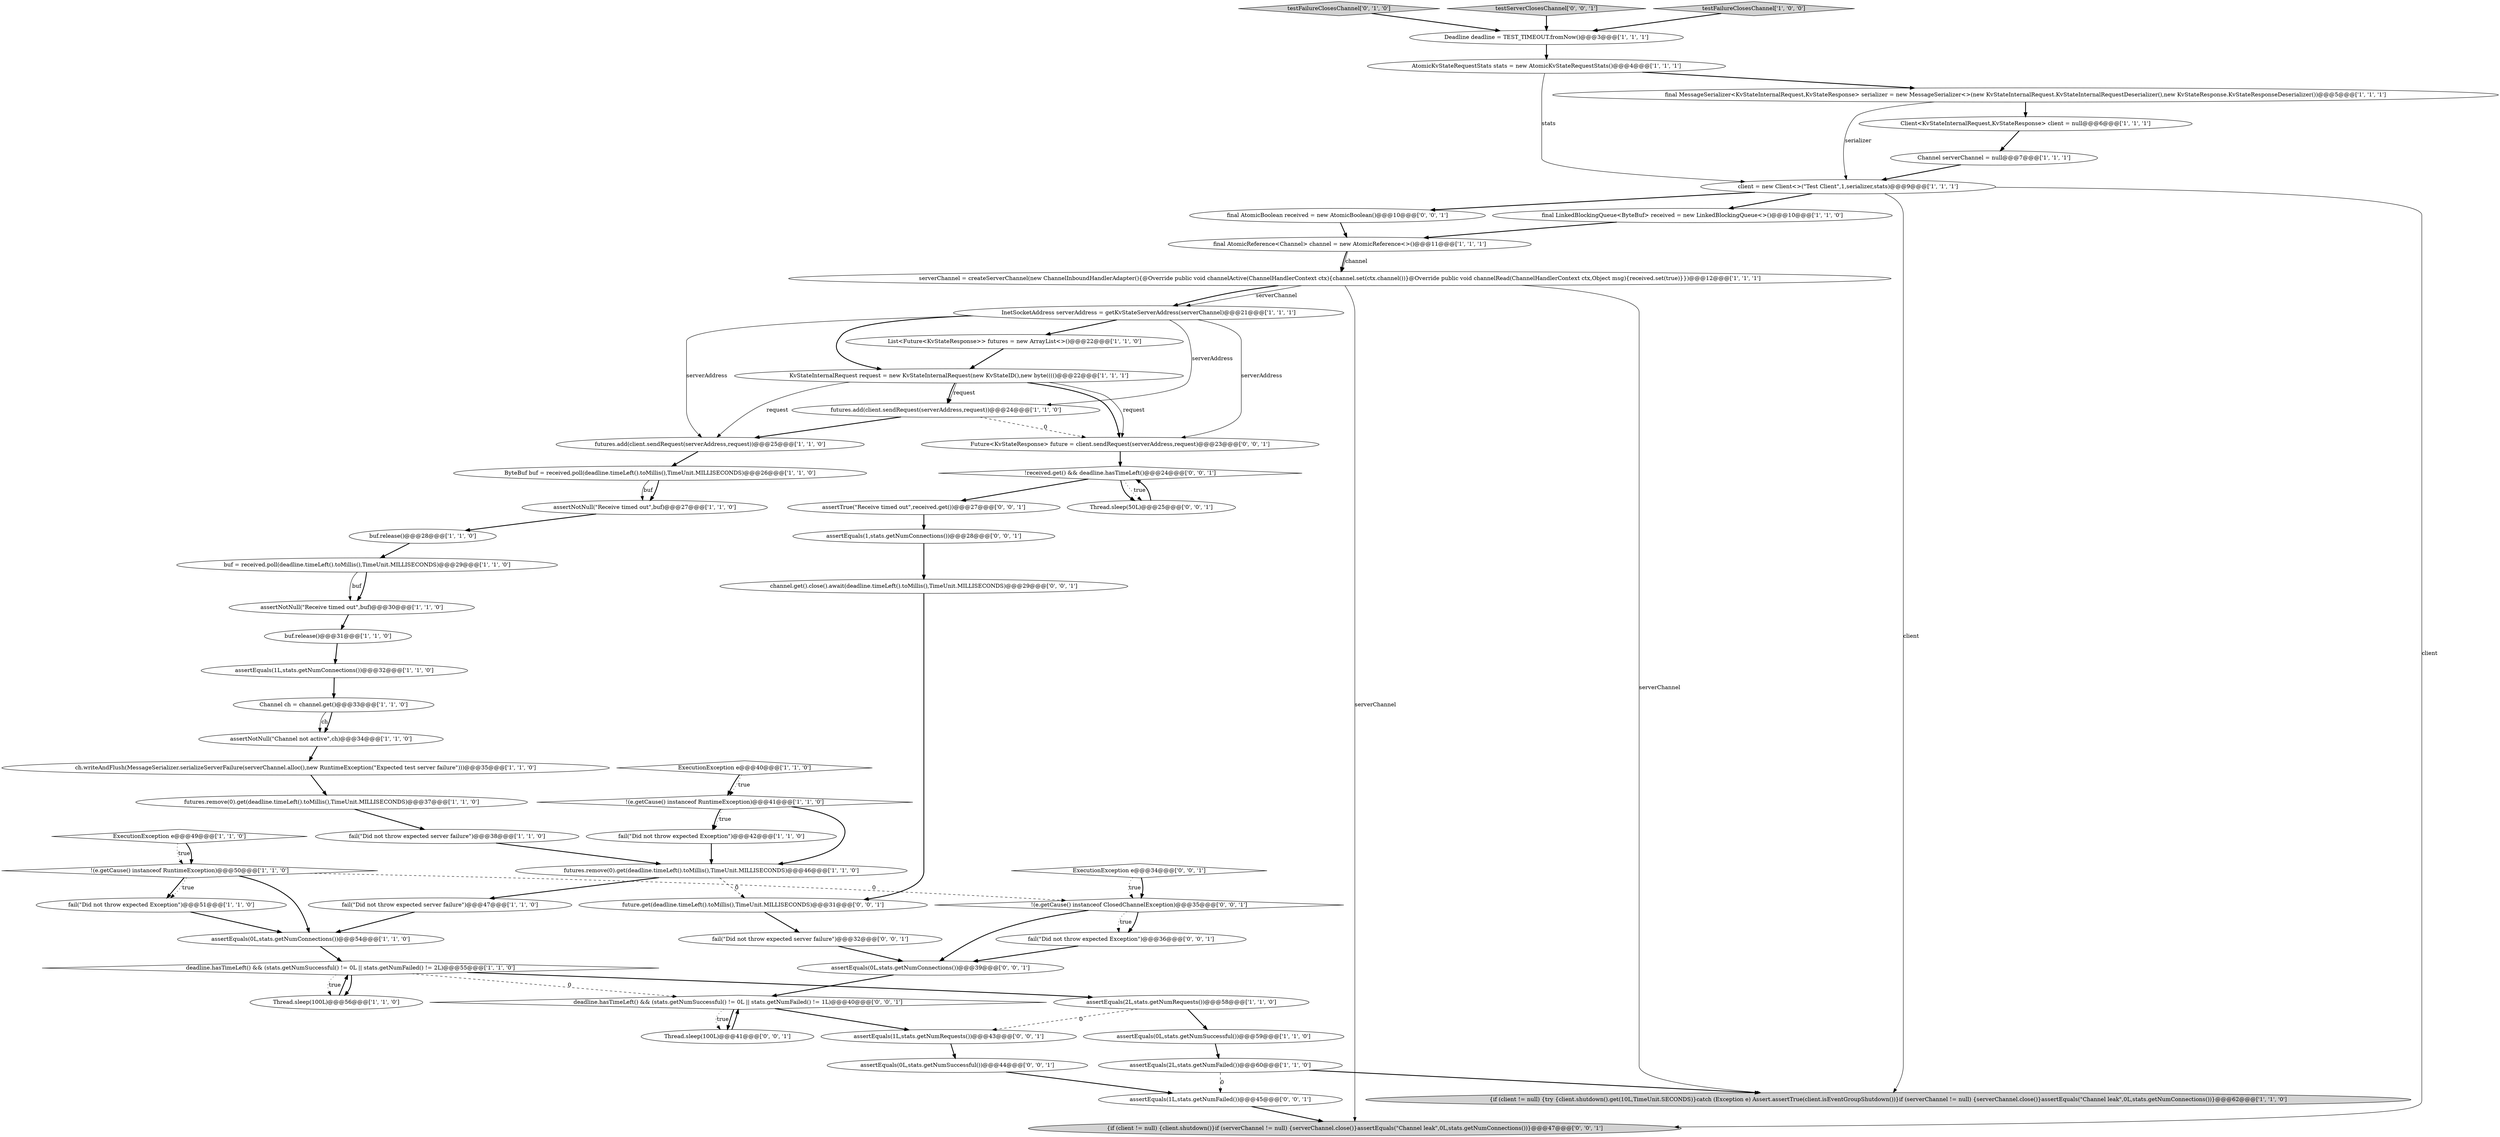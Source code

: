 digraph {
4 [style = filled, label = "assertEquals(2L,stats.getNumFailed())@@@60@@@['1', '1', '0']", fillcolor = white, shape = ellipse image = "AAA0AAABBB1BBB"];
27 [style = filled, label = "assertNotNull(\"Receive timed out\",buf)@@@30@@@['1', '1', '0']", fillcolor = white, shape = ellipse image = "AAA0AAABBB1BBB"];
33 [style = filled, label = "final AtomicReference<Channel> channel = new AtomicReference<>()@@@11@@@['1', '1', '1']", fillcolor = white, shape = ellipse image = "AAA0AAABBB1BBB"];
40 [style = filled, label = "futures.add(client.sendRequest(serverAddress,request))@@@24@@@['1', '1', '0']", fillcolor = white, shape = ellipse image = "AAA0AAABBB1BBB"];
7 [style = filled, label = "ExecutionException e@@@49@@@['1', '1', '0']", fillcolor = white, shape = diamond image = "AAA0AAABBB1BBB"];
17 [style = filled, label = "assertEquals(0L,stats.getNumConnections())@@@54@@@['1', '1', '0']", fillcolor = white, shape = ellipse image = "AAA0AAABBB1BBB"];
42 [style = filled, label = "testFailureClosesChannel['0', '1', '0']", fillcolor = lightgray, shape = diamond image = "AAA0AAABBB2BBB"];
22 [style = filled, label = "ExecutionException e@@@40@@@['1', '1', '0']", fillcolor = white, shape = diamond image = "AAA0AAABBB1BBB"];
5 [style = filled, label = "assertEquals(0L,stats.getNumSuccessful())@@@59@@@['1', '1', '0']", fillcolor = white, shape = ellipse image = "AAA0AAABBB1BBB"];
23 [style = filled, label = "futures.remove(0).get(deadline.timeLeft().toMillis(),TimeUnit.MILLISECONDS)@@@46@@@['1', '1', '0']", fillcolor = white, shape = ellipse image = "AAA0AAABBB1BBB"];
51 [style = filled, label = "assertTrue(\"Receive timed out\",received.get())@@@27@@@['0', '0', '1']", fillcolor = white, shape = ellipse image = "AAA0AAABBB3BBB"];
41 [style = filled, label = "futures.add(client.sendRequest(serverAddress,request))@@@25@@@['1', '1', '0']", fillcolor = white, shape = ellipse image = "AAA0AAABBB1BBB"];
49 [style = filled, label = "deadline.hasTimeLeft() && (stats.getNumSuccessful() != 0L || stats.getNumFailed() != 1L)@@@40@@@['0', '0', '1']", fillcolor = white, shape = diamond image = "AAA0AAABBB3BBB"];
18 [style = filled, label = "deadline.hasTimeLeft() && (stats.getNumSuccessful() != 0L || stats.getNumFailed() != 2L)@@@55@@@['1', '1', '0']", fillcolor = white, shape = diamond image = "AAA0AAABBB1BBB"];
24 [style = filled, label = "AtomicKvStateRequestStats stats = new AtomicKvStateRequestStats()@@@4@@@['1', '1', '1']", fillcolor = white, shape = ellipse image = "AAA0AAABBB1BBB"];
39 [style = filled, label = "ch.writeAndFlush(MessageSerializer.serializeServerFailure(serverChannel.alloc(),new RuntimeException(\"Expected test server failure\")))@@@35@@@['1', '1', '0']", fillcolor = white, shape = ellipse image = "AAA0AAABBB1BBB"];
2 [style = filled, label = "InetSocketAddress serverAddress = getKvStateServerAddress(serverChannel)@@@21@@@['1', '1', '1']", fillcolor = white, shape = ellipse image = "AAA0AAABBB1BBB"];
6 [style = filled, label = "Channel serverChannel = null@@@7@@@['1', '1', '1']", fillcolor = white, shape = ellipse image = "AAA0AAABBB1BBB"];
0 [style = filled, label = "final MessageSerializer<KvStateInternalRequest,KvStateResponse> serializer = new MessageSerializer<>(new KvStateInternalRequest.KvStateInternalRequestDeserializer(),new KvStateResponse.KvStateResponseDeserializer())@@@5@@@['1', '1', '1']", fillcolor = white, shape = ellipse image = "AAA0AAABBB1BBB"];
30 [style = filled, label = "assertNotNull(\"Channel not active\",ch)@@@34@@@['1', '1', '0']", fillcolor = white, shape = ellipse image = "AAA0AAABBB1BBB"];
56 [style = filled, label = "testServerClosesChannel['0', '0', '1']", fillcolor = lightgray, shape = diamond image = "AAA0AAABBB3BBB"];
19 [style = filled, label = "assertEquals(1L,stats.getNumConnections())@@@32@@@['1', '1', '0']", fillcolor = white, shape = ellipse image = "AAA0AAABBB1BBB"];
43 [style = filled, label = "assertEquals(1,stats.getNumConnections())@@@28@@@['0', '0', '1']", fillcolor = white, shape = ellipse image = "AAA0AAABBB3BBB"];
25 [style = filled, label = "futures.remove(0).get(deadline.timeLeft().toMillis(),TimeUnit.MILLISECONDS)@@@37@@@['1', '1', '0']", fillcolor = white, shape = ellipse image = "AAA0AAABBB1BBB"];
60 [style = filled, label = "fail(\"Did not throw expected Exception\")@@@36@@@['0', '0', '1']", fillcolor = white, shape = ellipse image = "AAA0AAABBB3BBB"];
35 [style = filled, label = "testFailureClosesChannel['1', '0', '0']", fillcolor = lightgray, shape = diamond image = "AAA0AAABBB1BBB"];
26 [style = filled, label = "fail(\"Did not throw expected Exception\")@@@42@@@['1', '1', '0']", fillcolor = white, shape = ellipse image = "AAA0AAABBB1BBB"];
53 [style = filled, label = "final AtomicBoolean received = new AtomicBoolean()@@@10@@@['0', '0', '1']", fillcolor = white, shape = ellipse image = "AAA0AAABBB3BBB"];
45 [style = filled, label = "future.get(deadline.timeLeft().toMillis(),TimeUnit.MILLISECONDS)@@@31@@@['0', '0', '1']", fillcolor = white, shape = ellipse image = "AAA0AAABBB3BBB"];
11 [style = filled, label = "Thread.sleep(100L)@@@56@@@['1', '1', '0']", fillcolor = white, shape = ellipse image = "AAA0AAABBB1BBB"];
57 [style = filled, label = "assertEquals(1L,stats.getNumRequests())@@@43@@@['0', '0', '1']", fillcolor = white, shape = ellipse image = "AAA0AAABBB3BBB"];
21 [style = filled, label = "buf = received.poll(deadline.timeLeft().toMillis(),TimeUnit.MILLISECONDS)@@@29@@@['1', '1', '0']", fillcolor = white, shape = ellipse image = "AAA0AAABBB1BBB"];
37 [style = filled, label = "Channel ch = channel.get()@@@33@@@['1', '1', '0']", fillcolor = white, shape = ellipse image = "AAA0AAABBB1BBB"];
50 [style = filled, label = "Thread.sleep(50L)@@@25@@@['0', '0', '1']", fillcolor = white, shape = ellipse image = "AAA0AAABBB3BBB"];
32 [style = filled, label = "ByteBuf buf = received.poll(deadline.timeLeft().toMillis(),TimeUnit.MILLISECONDS)@@@26@@@['1', '1', '0']", fillcolor = white, shape = ellipse image = "AAA0AAABBB1BBB"];
38 [style = filled, label = "buf.release()@@@31@@@['1', '1', '0']", fillcolor = white, shape = ellipse image = "AAA0AAABBB1BBB"];
20 [style = filled, label = "KvStateInternalRequest request = new KvStateInternalRequest(new KvStateID(),new byte(((()@@@22@@@['1', '1', '1']", fillcolor = white, shape = ellipse image = "AAA0AAABBB1BBB"];
34 [style = filled, label = "Client<KvStateInternalRequest,KvStateResponse> client = null@@@6@@@['1', '1', '1']", fillcolor = white, shape = ellipse image = "AAA0AAABBB1BBB"];
8 [style = filled, label = "!(e.getCause() instanceof RuntimeException)@@@41@@@['1', '1', '0']", fillcolor = white, shape = diamond image = "AAA0AAABBB1BBB"];
16 [style = filled, label = "Deadline deadline = TEST_TIMEOUT.fromNow()@@@3@@@['1', '1', '1']", fillcolor = white, shape = ellipse image = "AAA0AAABBB1BBB"];
58 [style = filled, label = "Future<KvStateResponse> future = client.sendRequest(serverAddress,request)@@@23@@@['0', '0', '1']", fillcolor = white, shape = ellipse image = "AAA0AAABBB3BBB"];
1 [style = filled, label = "assertEquals(2L,stats.getNumRequests())@@@58@@@['1', '1', '0']", fillcolor = white, shape = ellipse image = "AAA0AAABBB1BBB"];
47 [style = filled, label = "!received.get() && deadline.hasTimeLeft()@@@24@@@['0', '0', '1']", fillcolor = white, shape = diamond image = "AAA0AAABBB3BBB"];
14 [style = filled, label = "fail(\"Did not throw expected server failure\")@@@38@@@['1', '1', '0']", fillcolor = white, shape = ellipse image = "AAA0AAABBB1BBB"];
48 [style = filled, label = "assertEquals(1L,stats.getNumFailed())@@@45@@@['0', '0', '1']", fillcolor = white, shape = ellipse image = "AAA0AAABBB3BBB"];
54 [style = filled, label = "channel.get().close().await(deadline.timeLeft().toMillis(),TimeUnit.MILLISECONDS)@@@29@@@['0', '0', '1']", fillcolor = white, shape = ellipse image = "AAA0AAABBB3BBB"];
55 [style = filled, label = "!(e.getCause() instanceof ClosedChannelException)@@@35@@@['0', '0', '1']", fillcolor = white, shape = diamond image = "AAA0AAABBB3BBB"];
46 [style = filled, label = "assertEquals(0L,stats.getNumSuccessful())@@@44@@@['0', '0', '1']", fillcolor = white, shape = ellipse image = "AAA0AAABBB3BBB"];
12 [style = filled, label = "{if (client != null) {try {client.shutdown().get(10L,TimeUnit.SECONDS)}catch (Exception e) Assert.assertTrue(client.isEventGroupShutdown())}if (serverChannel != null) {serverChannel.close()}assertEquals(\"Channel leak\",0L,stats.getNumConnections())}@@@62@@@['1', '1', '0']", fillcolor = lightgray, shape = ellipse image = "AAA0AAABBB1BBB"];
59 [style = filled, label = "assertEquals(0L,stats.getNumConnections())@@@39@@@['0', '0', '1']", fillcolor = white, shape = ellipse image = "AAA0AAABBB3BBB"];
62 [style = filled, label = "{if (client != null) {client.shutdown()}if (serverChannel != null) {serverChannel.close()}assertEquals(\"Channel leak\",0L,stats.getNumConnections())}@@@47@@@['0', '0', '1']", fillcolor = lightgray, shape = ellipse image = "AAA0AAABBB3BBB"];
28 [style = filled, label = "serverChannel = createServerChannel(new ChannelInboundHandlerAdapter(){@Override public void channelActive(ChannelHandlerContext ctx){channel.set(ctx.channel())}@Override public void channelRead(ChannelHandlerContext ctx,Object msg){received.set(true)}})@@@12@@@['1', '1', '1']", fillcolor = white, shape = ellipse image = "AAA0AAABBB1BBB"];
52 [style = filled, label = "ExecutionException e@@@34@@@['0', '0', '1']", fillcolor = white, shape = diamond image = "AAA0AAABBB3BBB"];
31 [style = filled, label = "List<Future<KvStateResponse>> futures = new ArrayList<>()@@@22@@@['1', '1', '0']", fillcolor = white, shape = ellipse image = "AAA0AAABBB1BBB"];
61 [style = filled, label = "fail(\"Did not throw expected server failure\")@@@32@@@['0', '0', '1']", fillcolor = white, shape = ellipse image = "AAA0AAABBB3BBB"];
9 [style = filled, label = "fail(\"Did not throw expected Exception\")@@@51@@@['1', '1', '0']", fillcolor = white, shape = ellipse image = "AAA0AAABBB1BBB"];
13 [style = filled, label = "buf.release()@@@28@@@['1', '1', '0']", fillcolor = white, shape = ellipse image = "AAA0AAABBB1BBB"];
44 [style = filled, label = "Thread.sleep(100L)@@@41@@@['0', '0', '1']", fillcolor = white, shape = ellipse image = "AAA0AAABBB3BBB"];
15 [style = filled, label = "fail(\"Did not throw expected server failure\")@@@47@@@['1', '1', '0']", fillcolor = white, shape = ellipse image = "AAA0AAABBB1BBB"];
29 [style = filled, label = "final LinkedBlockingQueue<ByteBuf> received = new LinkedBlockingQueue<>()@@@10@@@['1', '1', '0']", fillcolor = white, shape = ellipse image = "AAA0AAABBB1BBB"];
36 [style = filled, label = "!(e.getCause() instanceof RuntimeException)@@@50@@@['1', '1', '0']", fillcolor = white, shape = diamond image = "AAA0AAABBB1BBB"];
3 [style = filled, label = "assertNotNull(\"Receive timed out\",buf)@@@27@@@['1', '1', '0']", fillcolor = white, shape = ellipse image = "AAA0AAABBB1BBB"];
10 [style = filled, label = "client = new Client<>(\"Test Client\",1,serializer,stats)@@@9@@@['1', '1', '1']", fillcolor = white, shape = ellipse image = "AAA0AAABBB1BBB"];
1->5 [style = bold, label=""];
2->40 [style = solid, label="serverAddress"];
27->38 [style = bold, label=""];
59->49 [style = bold, label=""];
21->27 [style = solid, label="buf"];
20->58 [style = bold, label=""];
7->36 [style = dotted, label="true"];
10->53 [style = bold, label=""];
25->14 [style = bold, label=""];
52->55 [style = bold, label=""];
61->59 [style = bold, label=""];
18->49 [style = dashed, label="0"];
46->48 [style = bold, label=""];
22->8 [style = bold, label=""];
48->62 [style = bold, label=""];
15->17 [style = bold, label=""];
45->61 [style = bold, label=""];
1->57 [style = dashed, label="0"];
47->51 [style = bold, label=""];
36->17 [style = bold, label=""];
31->20 [style = bold, label=""];
20->58 [style = solid, label="request"];
32->3 [style = bold, label=""];
57->46 [style = bold, label=""];
2->31 [style = bold, label=""];
55->60 [style = bold, label=""];
2->20 [style = bold, label=""];
41->32 [style = bold, label=""];
36->9 [style = bold, label=""];
8->23 [style = bold, label=""];
55->59 [style = bold, label=""];
24->0 [style = bold, label=""];
33->28 [style = bold, label=""];
18->11 [style = bold, label=""];
9->17 [style = bold, label=""];
44->49 [style = bold, label=""];
11->18 [style = bold, label=""];
19->37 [style = bold, label=""];
2->41 [style = solid, label="serverAddress"];
0->34 [style = bold, label=""];
18->11 [style = dotted, label="true"];
18->1 [style = bold, label=""];
49->44 [style = dotted, label="true"];
53->33 [style = bold, label=""];
56->16 [style = bold, label=""];
39->25 [style = bold, label=""];
36->55 [style = dashed, label="0"];
37->30 [style = solid, label="ch"];
52->55 [style = dotted, label="true"];
21->27 [style = bold, label=""];
28->12 [style = solid, label="serverChannel"];
37->30 [style = bold, label=""];
16->24 [style = bold, label=""];
49->44 [style = bold, label=""];
23->15 [style = bold, label=""];
28->2 [style = solid, label="serverChannel"];
42->16 [style = bold, label=""];
47->50 [style = bold, label=""];
38->19 [style = bold, label=""];
10->12 [style = solid, label="client"];
14->23 [style = bold, label=""];
2->58 [style = solid, label="serverAddress"];
47->50 [style = dotted, label="true"];
6->10 [style = bold, label=""];
5->4 [style = bold, label=""];
0->10 [style = solid, label="serializer"];
32->3 [style = solid, label="buf"];
4->12 [style = bold, label=""];
51->43 [style = bold, label=""];
55->60 [style = dotted, label="true"];
4->48 [style = dashed, label="0"];
43->54 [style = bold, label=""];
7->36 [style = bold, label=""];
10->62 [style = solid, label="client"];
33->28 [style = solid, label="channel"];
54->45 [style = bold, label=""];
8->26 [style = dotted, label="true"];
35->16 [style = bold, label=""];
23->45 [style = dashed, label="0"];
60->59 [style = bold, label=""];
28->2 [style = bold, label=""];
20->40 [style = bold, label=""];
29->33 [style = bold, label=""];
58->47 [style = bold, label=""];
28->62 [style = solid, label="serverChannel"];
22->8 [style = dotted, label="true"];
10->29 [style = bold, label=""];
50->47 [style = bold, label=""];
40->58 [style = dashed, label="0"];
26->23 [style = bold, label=""];
34->6 [style = bold, label=""];
40->41 [style = bold, label=""];
24->10 [style = solid, label="stats"];
3->13 [style = bold, label=""];
30->39 [style = bold, label=""];
20->41 [style = solid, label="request"];
20->40 [style = solid, label="request"];
49->57 [style = bold, label=""];
13->21 [style = bold, label=""];
36->9 [style = dotted, label="true"];
17->18 [style = bold, label=""];
8->26 [style = bold, label=""];
}
